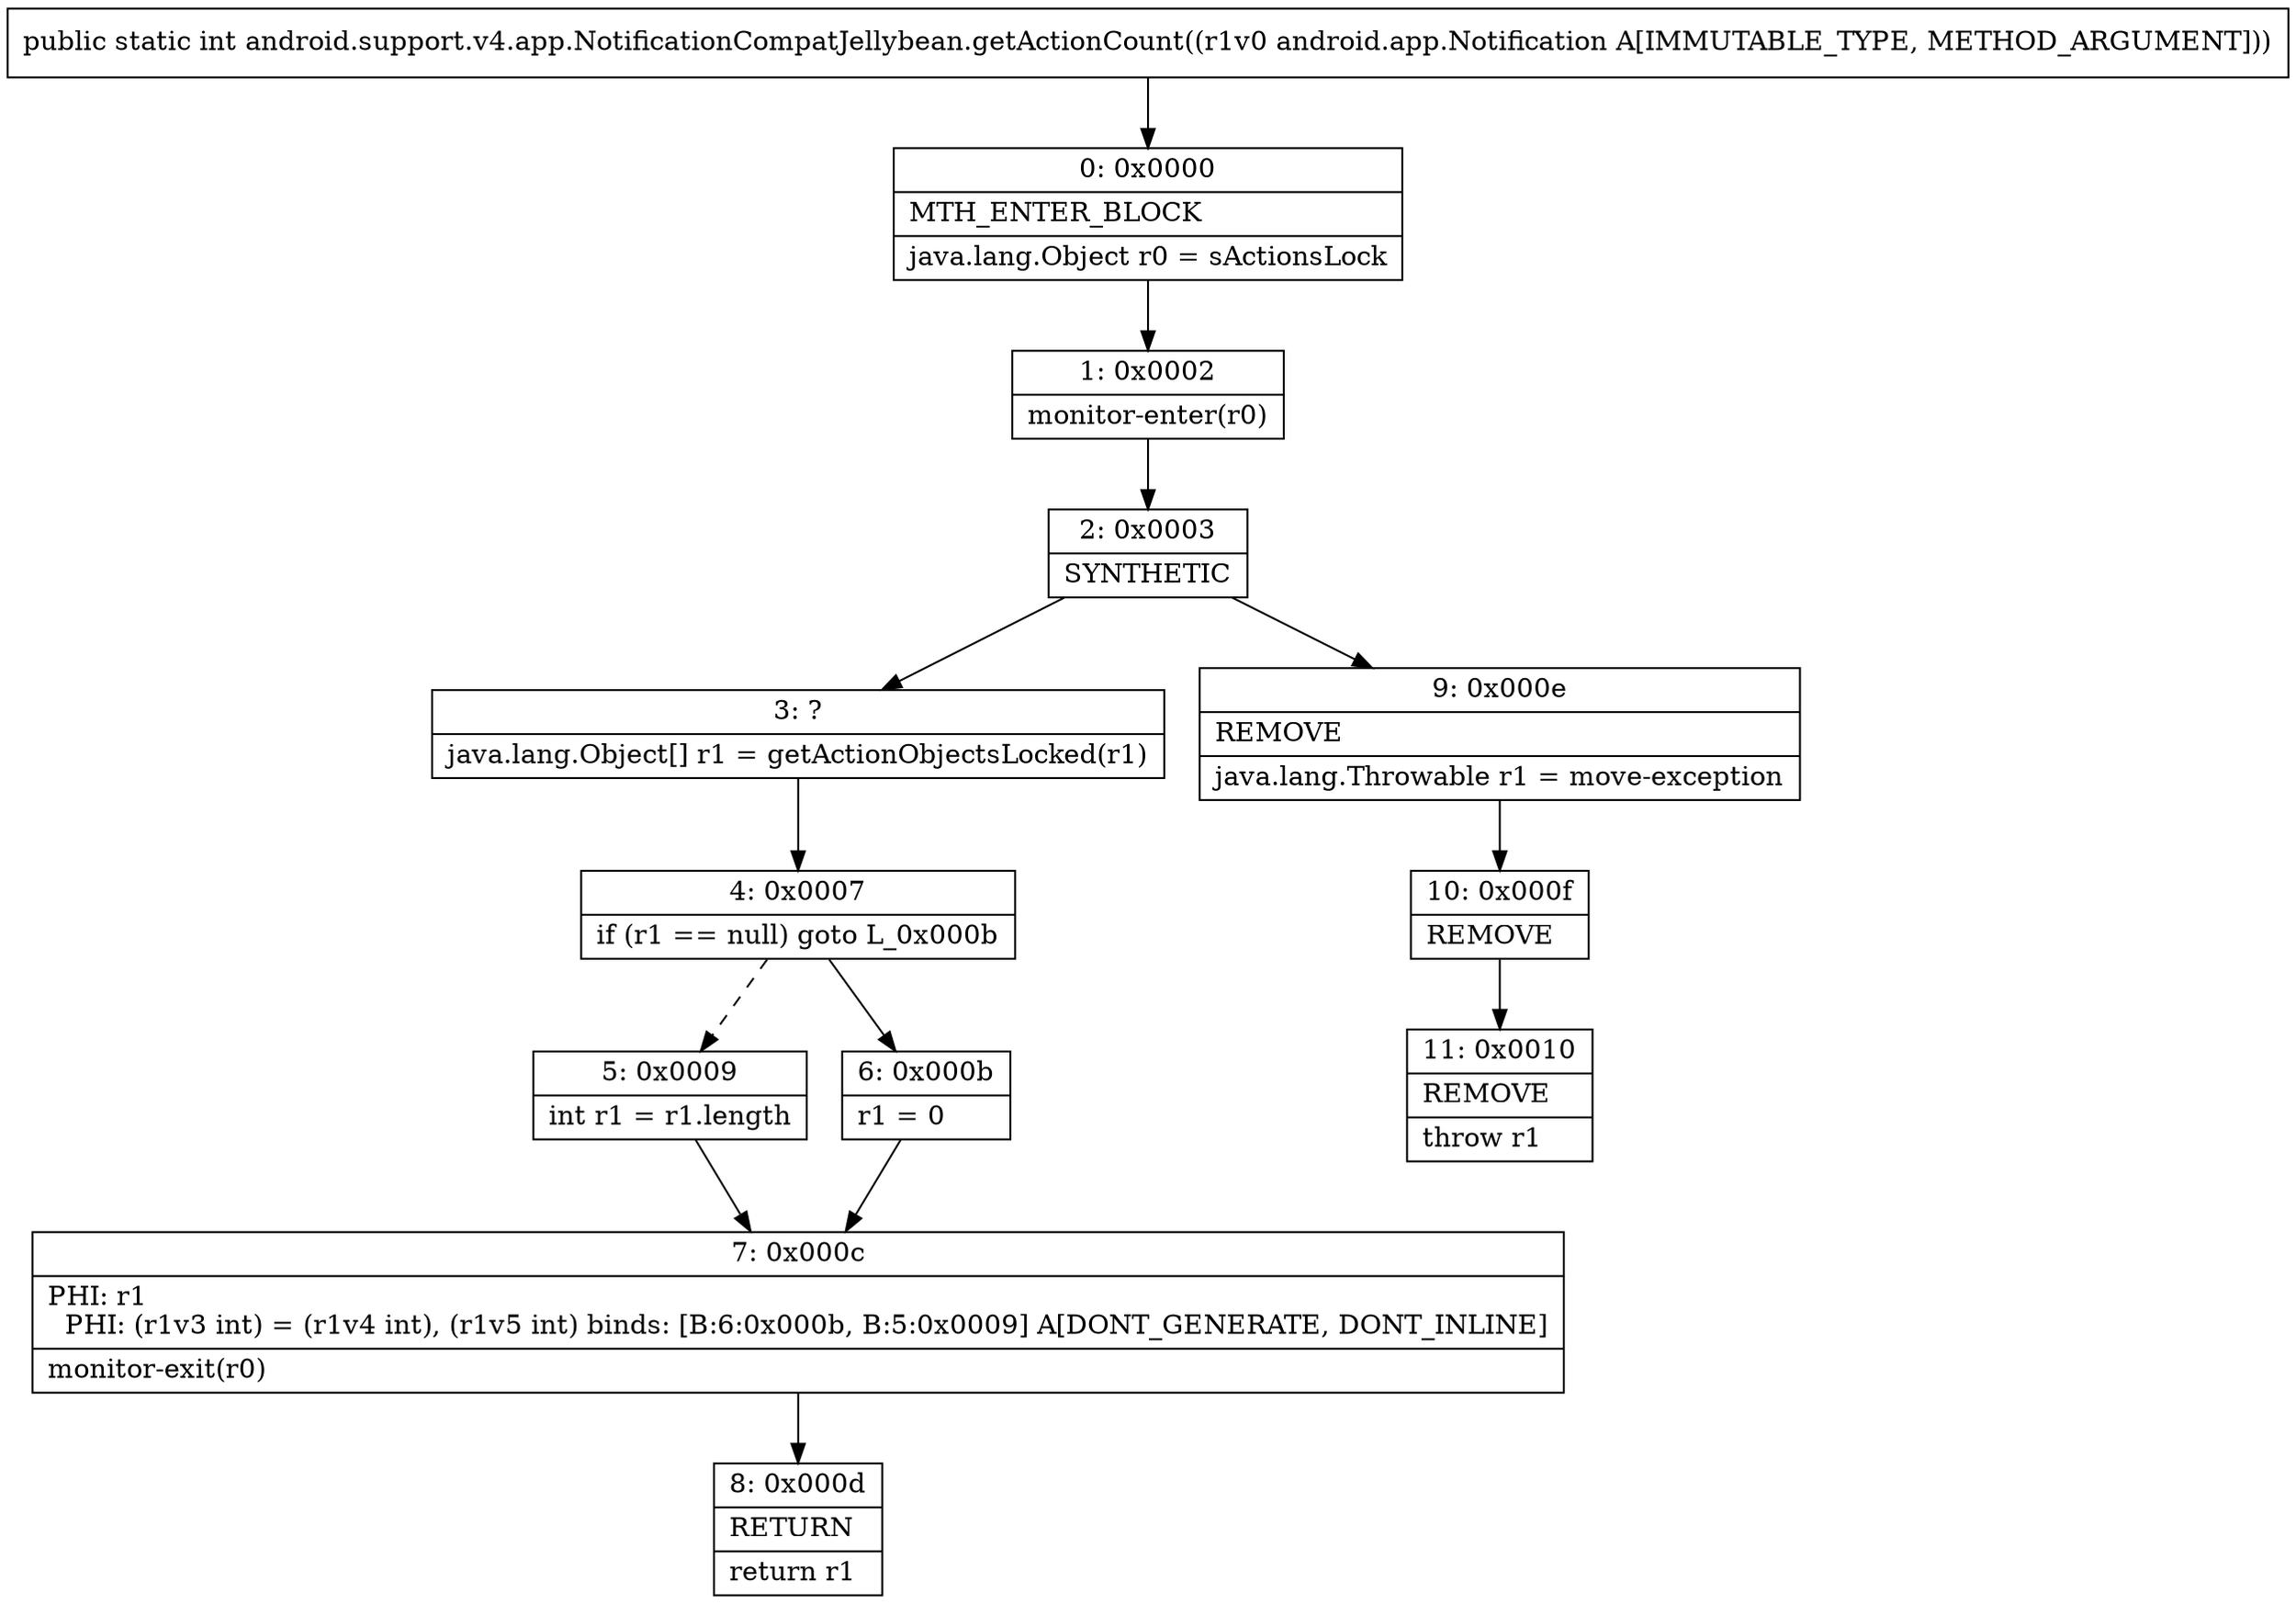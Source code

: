 digraph "CFG forandroid.support.v4.app.NotificationCompatJellybean.getActionCount(Landroid\/app\/Notification;)I" {
Node_0 [shape=record,label="{0\:\ 0x0000|MTH_ENTER_BLOCK\l|java.lang.Object r0 = sActionsLock\l}"];
Node_1 [shape=record,label="{1\:\ 0x0002|monitor\-enter(r0)\l}"];
Node_2 [shape=record,label="{2\:\ 0x0003|SYNTHETIC\l}"];
Node_3 [shape=record,label="{3\:\ ?|java.lang.Object[] r1 = getActionObjectsLocked(r1)\l}"];
Node_4 [shape=record,label="{4\:\ 0x0007|if (r1 == null) goto L_0x000b\l}"];
Node_5 [shape=record,label="{5\:\ 0x0009|int r1 = r1.length\l}"];
Node_6 [shape=record,label="{6\:\ 0x000b|r1 = 0\l}"];
Node_7 [shape=record,label="{7\:\ 0x000c|PHI: r1 \l  PHI: (r1v3 int) = (r1v4 int), (r1v5 int) binds: [B:6:0x000b, B:5:0x0009] A[DONT_GENERATE, DONT_INLINE]\l|monitor\-exit(r0)\l}"];
Node_8 [shape=record,label="{8\:\ 0x000d|RETURN\l|return r1\l}"];
Node_9 [shape=record,label="{9\:\ 0x000e|REMOVE\l|java.lang.Throwable r1 = move\-exception\l}"];
Node_10 [shape=record,label="{10\:\ 0x000f|REMOVE\l}"];
Node_11 [shape=record,label="{11\:\ 0x0010|REMOVE\l|throw r1\l}"];
MethodNode[shape=record,label="{public static int android.support.v4.app.NotificationCompatJellybean.getActionCount((r1v0 android.app.Notification A[IMMUTABLE_TYPE, METHOD_ARGUMENT])) }"];
MethodNode -> Node_0;
Node_0 -> Node_1;
Node_1 -> Node_2;
Node_2 -> Node_3;
Node_2 -> Node_9;
Node_3 -> Node_4;
Node_4 -> Node_5[style=dashed];
Node_4 -> Node_6;
Node_5 -> Node_7;
Node_6 -> Node_7;
Node_7 -> Node_8;
Node_9 -> Node_10;
Node_10 -> Node_11;
}

